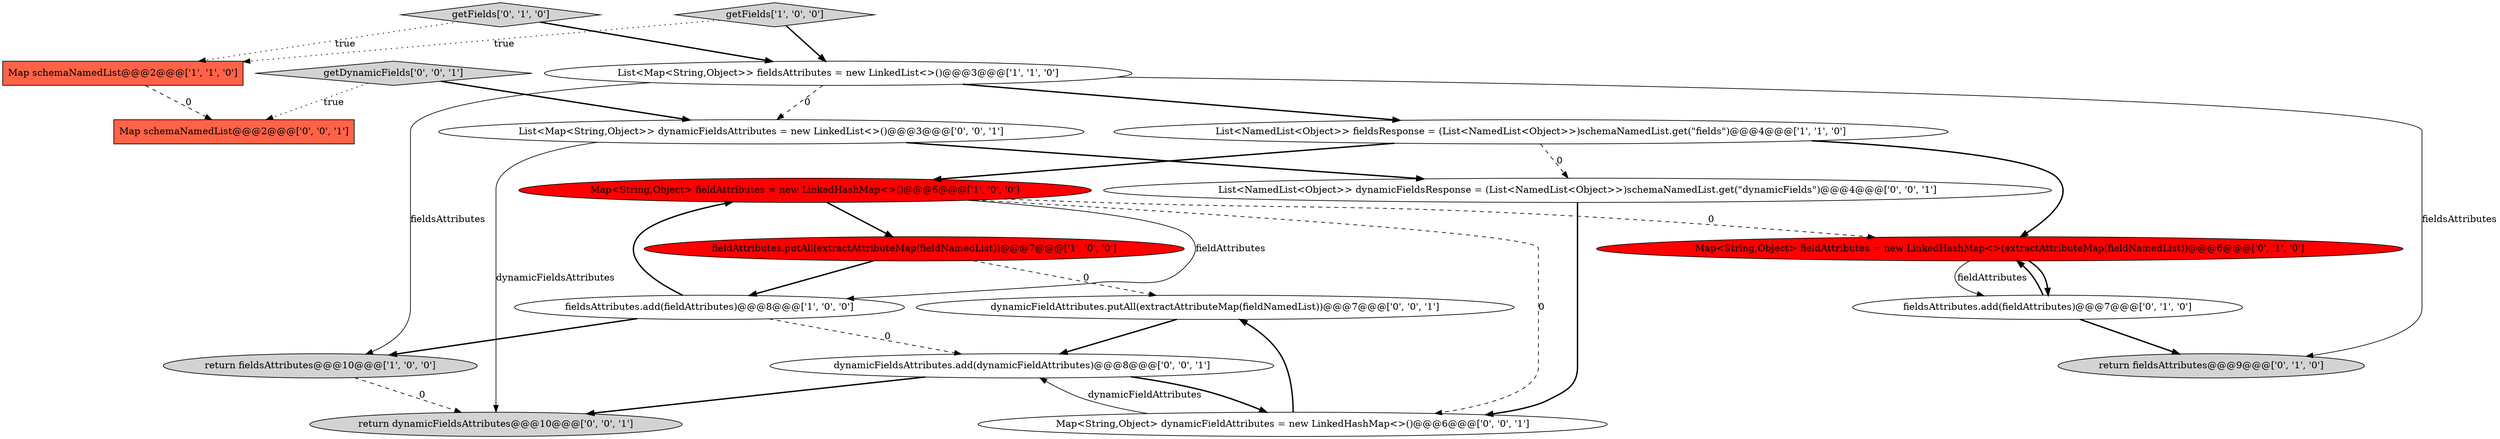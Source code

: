 digraph {
0 [style = filled, label = "List<NamedList<Object>> fieldsResponse = (List<NamedList<Object>>)schemaNamedList.get(\"fields\")@@@4@@@['1', '1', '0']", fillcolor = white, shape = ellipse image = "AAA0AAABBB1BBB"];
10 [style = filled, label = "getFields['0', '1', '0']", fillcolor = lightgray, shape = diamond image = "AAA0AAABBB2BBB"];
16 [style = filled, label = "dynamicFieldAttributes.putAll(extractAttributeMap(fieldNamedList))@@@7@@@['0', '0', '1']", fillcolor = white, shape = ellipse image = "AAA0AAABBB3BBB"];
3 [style = filled, label = "Map<String,Object> fieldAttributes = new LinkedHashMap<>()@@@6@@@['1', '0', '0']", fillcolor = red, shape = ellipse image = "AAA1AAABBB1BBB"];
1 [style = filled, label = "return fieldsAttributes@@@10@@@['1', '0', '0']", fillcolor = lightgray, shape = ellipse image = "AAA0AAABBB1BBB"];
12 [style = filled, label = "List<Map<String,Object>> dynamicFieldsAttributes = new LinkedList<>()@@@3@@@['0', '0', '1']", fillcolor = white, shape = ellipse image = "AAA0AAABBB3BBB"];
7 [style = filled, label = "getFields['1', '0', '0']", fillcolor = lightgray, shape = diamond image = "AAA0AAABBB1BBB"];
4 [style = filled, label = "fieldAttributes.putAll(extractAttributeMap(fieldNamedList))@@@7@@@['1', '0', '0']", fillcolor = red, shape = ellipse image = "AAA1AAABBB1BBB"];
14 [style = filled, label = "getDynamicFields['0', '0', '1']", fillcolor = lightgray, shape = diamond image = "AAA0AAABBB3BBB"];
15 [style = filled, label = "return dynamicFieldsAttributes@@@10@@@['0', '0', '1']", fillcolor = lightgray, shape = ellipse image = "AAA0AAABBB3BBB"];
9 [style = filled, label = "fieldsAttributes.add(fieldAttributes)@@@7@@@['0', '1', '0']", fillcolor = white, shape = ellipse image = "AAA0AAABBB2BBB"];
13 [style = filled, label = "dynamicFieldsAttributes.add(dynamicFieldAttributes)@@@8@@@['0', '0', '1']", fillcolor = white, shape = ellipse image = "AAA0AAABBB3BBB"];
11 [style = filled, label = "Map<String,Object> fieldAttributes = new LinkedHashMap<>(extractAttributeMap(fieldNamedList))@@@6@@@['0', '1', '0']", fillcolor = red, shape = ellipse image = "AAA1AAABBB2BBB"];
17 [style = filled, label = "List<NamedList<Object>> dynamicFieldsResponse = (List<NamedList<Object>>)schemaNamedList.get(\"dynamicFields\")@@@4@@@['0', '0', '1']", fillcolor = white, shape = ellipse image = "AAA0AAABBB3BBB"];
18 [style = filled, label = "Map<String,Object> dynamicFieldAttributes = new LinkedHashMap<>()@@@6@@@['0', '0', '1']", fillcolor = white, shape = ellipse image = "AAA0AAABBB3BBB"];
2 [style = filled, label = "Map schemaNamedList@@@2@@@['1', '1', '0']", fillcolor = tomato, shape = box image = "AAA0AAABBB1BBB"];
19 [style = filled, label = "Map schemaNamedList@@@2@@@['0', '0', '1']", fillcolor = tomato, shape = box image = "AAA0AAABBB3BBB"];
8 [style = filled, label = "return fieldsAttributes@@@9@@@['0', '1', '0']", fillcolor = lightgray, shape = ellipse image = "AAA0AAABBB2BBB"];
6 [style = filled, label = "fieldsAttributes.add(fieldAttributes)@@@8@@@['1', '0', '0']", fillcolor = white, shape = ellipse image = "AAA0AAABBB1BBB"];
5 [style = filled, label = "List<Map<String,Object>> fieldsAttributes = new LinkedList<>()@@@3@@@['1', '1', '0']", fillcolor = white, shape = ellipse image = "AAA0AAABBB1BBB"];
0->3 [style = bold, label=""];
6->3 [style = bold, label=""];
7->2 [style = dotted, label="true"];
16->13 [style = bold, label=""];
5->12 [style = dashed, label="0"];
2->19 [style = dashed, label="0"];
14->19 [style = dotted, label="true"];
4->16 [style = dashed, label="0"];
9->11 [style = bold, label=""];
4->6 [style = bold, label=""];
1->15 [style = dashed, label="0"];
3->18 [style = dashed, label="0"];
12->17 [style = bold, label=""];
0->11 [style = bold, label=""];
11->9 [style = bold, label=""];
9->8 [style = bold, label=""];
5->1 [style = solid, label="fieldsAttributes"];
3->4 [style = bold, label=""];
0->17 [style = dashed, label="0"];
5->8 [style = solid, label="fieldsAttributes"];
18->13 [style = solid, label="dynamicFieldAttributes"];
6->1 [style = bold, label=""];
7->5 [style = bold, label=""];
10->5 [style = bold, label=""];
6->13 [style = dashed, label="0"];
5->0 [style = bold, label=""];
10->2 [style = dotted, label="true"];
11->9 [style = solid, label="fieldAttributes"];
14->12 [style = bold, label=""];
3->6 [style = solid, label="fieldAttributes"];
12->15 [style = solid, label="dynamicFieldsAttributes"];
13->15 [style = bold, label=""];
17->18 [style = bold, label=""];
3->11 [style = dashed, label="0"];
13->18 [style = bold, label=""];
18->16 [style = bold, label=""];
}
